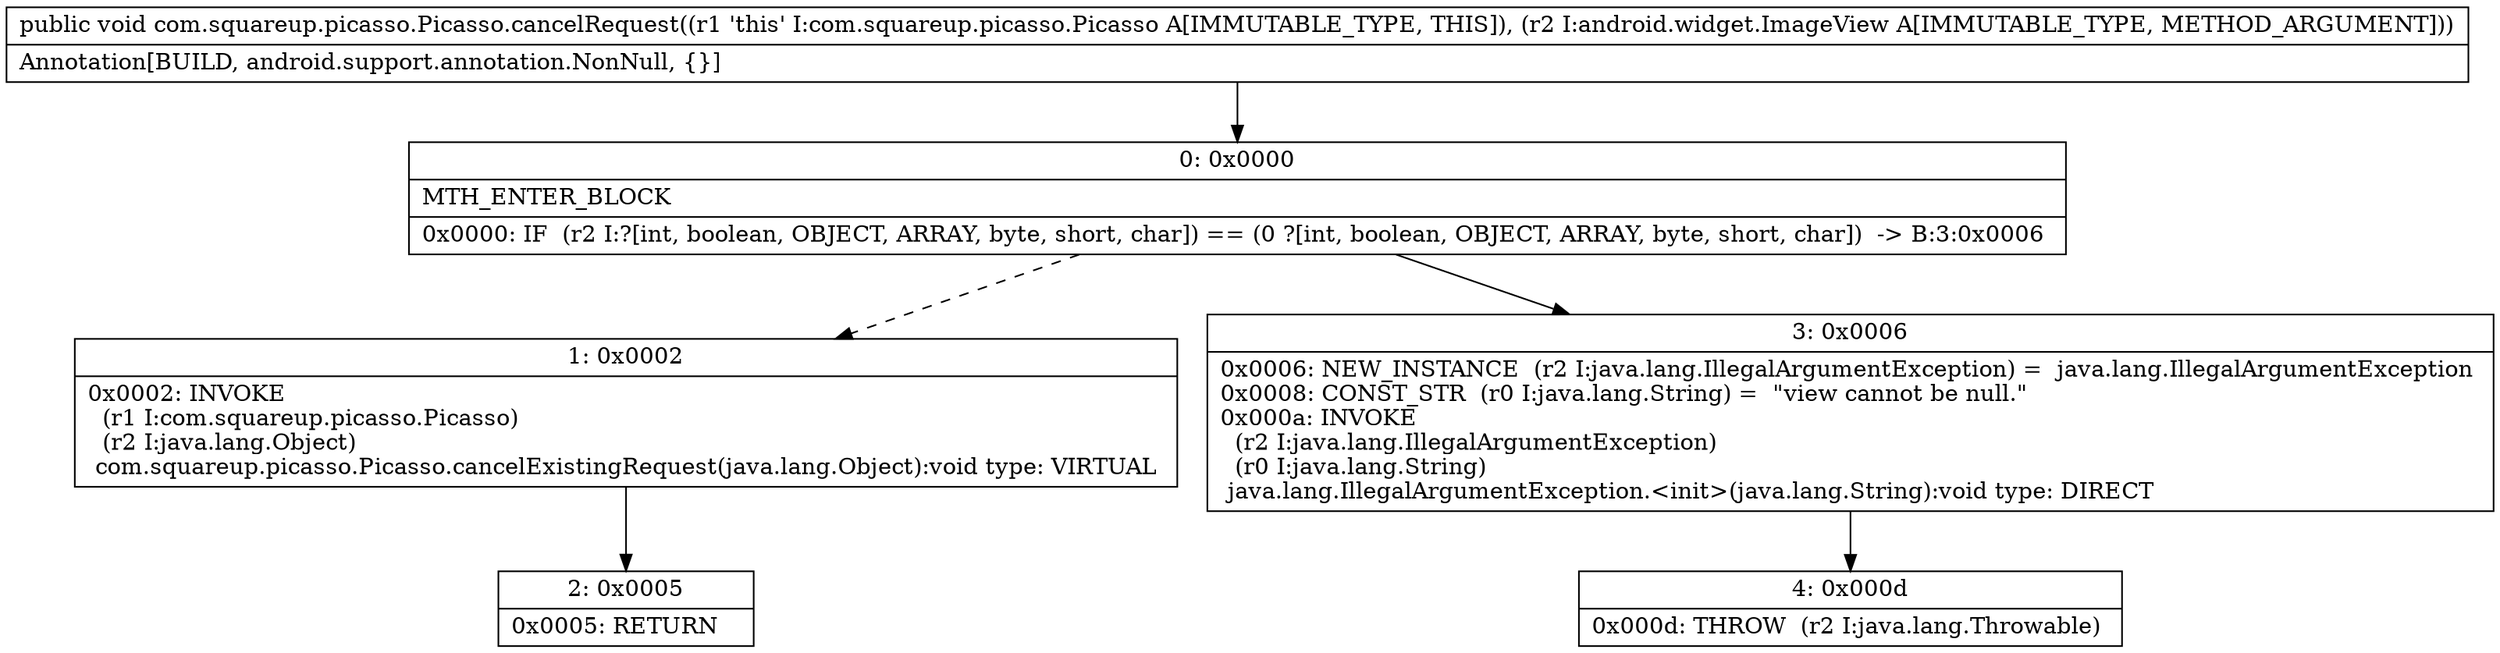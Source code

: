 digraph "CFG forcom.squareup.picasso.Picasso.cancelRequest(Landroid\/widget\/ImageView;)V" {
Node_0 [shape=record,label="{0\:\ 0x0000|MTH_ENTER_BLOCK\l|0x0000: IF  (r2 I:?[int, boolean, OBJECT, ARRAY, byte, short, char]) == (0 ?[int, boolean, OBJECT, ARRAY, byte, short, char])  \-\> B:3:0x0006 \l}"];
Node_1 [shape=record,label="{1\:\ 0x0002|0x0002: INVOKE  \l  (r1 I:com.squareup.picasso.Picasso)\l  (r2 I:java.lang.Object)\l com.squareup.picasso.Picasso.cancelExistingRequest(java.lang.Object):void type: VIRTUAL \l}"];
Node_2 [shape=record,label="{2\:\ 0x0005|0x0005: RETURN   \l}"];
Node_3 [shape=record,label="{3\:\ 0x0006|0x0006: NEW_INSTANCE  (r2 I:java.lang.IllegalArgumentException) =  java.lang.IllegalArgumentException \l0x0008: CONST_STR  (r0 I:java.lang.String) =  \"view cannot be null.\" \l0x000a: INVOKE  \l  (r2 I:java.lang.IllegalArgumentException)\l  (r0 I:java.lang.String)\l java.lang.IllegalArgumentException.\<init\>(java.lang.String):void type: DIRECT \l}"];
Node_4 [shape=record,label="{4\:\ 0x000d|0x000d: THROW  (r2 I:java.lang.Throwable) \l}"];
MethodNode[shape=record,label="{public void com.squareup.picasso.Picasso.cancelRequest((r1 'this' I:com.squareup.picasso.Picasso A[IMMUTABLE_TYPE, THIS]), (r2 I:android.widget.ImageView A[IMMUTABLE_TYPE, METHOD_ARGUMENT]))  | Annotation[BUILD, android.support.annotation.NonNull, \{\}]\l}"];
MethodNode -> Node_0;
Node_0 -> Node_1[style=dashed];
Node_0 -> Node_3;
Node_1 -> Node_2;
Node_3 -> Node_4;
}

